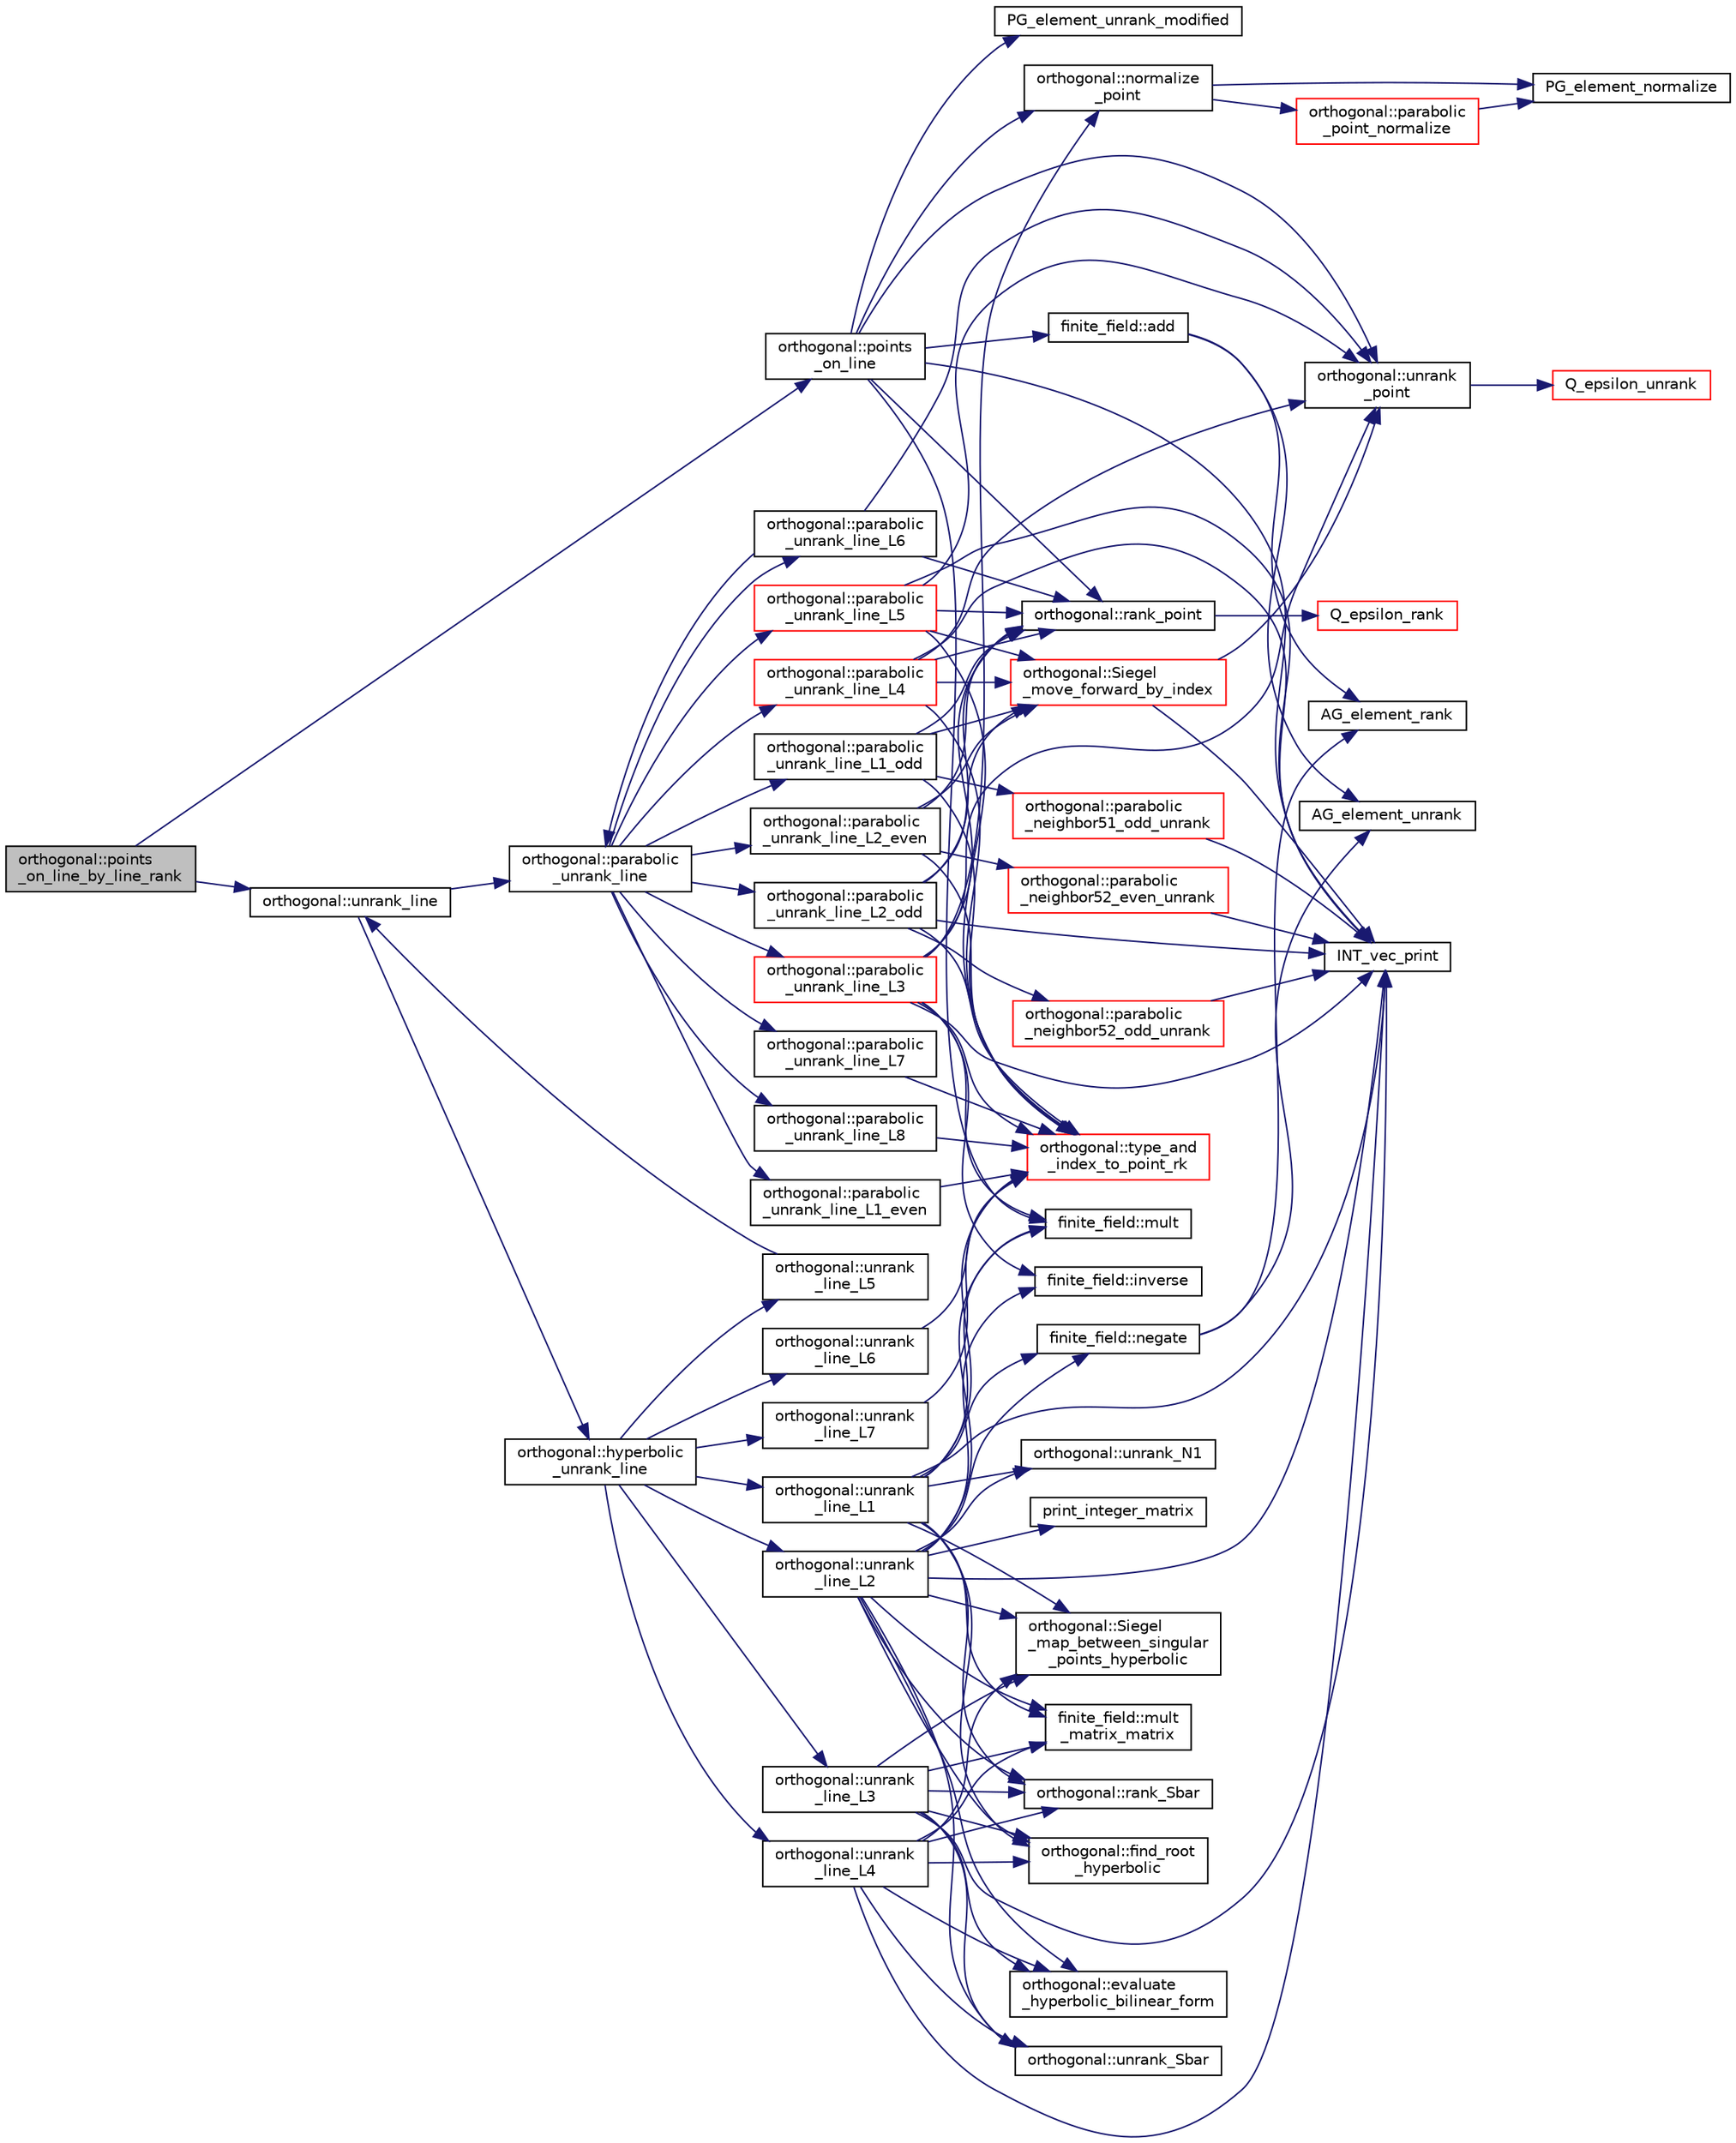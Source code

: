 digraph "orthogonal::points_on_line_by_line_rank"
{
  edge [fontname="Helvetica",fontsize="10",labelfontname="Helvetica",labelfontsize="10"];
  node [fontname="Helvetica",fontsize="10",shape=record];
  rankdir="LR";
  Node36667 [label="orthogonal::points\l_on_line_by_line_rank",height=0.2,width=0.4,color="black", fillcolor="grey75", style="filled", fontcolor="black"];
  Node36667 -> Node36668 [color="midnightblue",fontsize="10",style="solid",fontname="Helvetica"];
  Node36668 [label="orthogonal::unrank_line",height=0.2,width=0.4,color="black", fillcolor="white", style="filled",URL="$d7/daa/classorthogonal.html#a27fec576f6e11b80dd4503fa3cf7611e"];
  Node36668 -> Node36669 [color="midnightblue",fontsize="10",style="solid",fontname="Helvetica"];
  Node36669 [label="orthogonal::hyperbolic\l_unrank_line",height=0.2,width=0.4,color="black", fillcolor="white", style="filled",URL="$d7/daa/classorthogonal.html#a94952194cdcc478feb676e97e2e272f2"];
  Node36669 -> Node36670 [color="midnightblue",fontsize="10",style="solid",fontname="Helvetica"];
  Node36670 [label="orthogonal::unrank\l_line_L1",height=0.2,width=0.4,color="black", fillcolor="white", style="filled",URL="$d7/daa/classorthogonal.html#aca204928ad9c6c2d9e9afe2ea5af6d60"];
  Node36670 -> Node36671 [color="midnightblue",fontsize="10",style="solid",fontname="Helvetica"];
  Node36671 [label="orthogonal::type_and\l_index_to_point_rk",height=0.2,width=0.4,color="red", fillcolor="white", style="filled",URL="$d7/daa/classorthogonal.html#a319ef460cdfe3247d336c3fb482901eb"];
  Node36670 -> Node36722 [color="midnightblue",fontsize="10",style="solid",fontname="Helvetica"];
  Node36722 [label="orthogonal::unrank_N1",height=0.2,width=0.4,color="black", fillcolor="white", style="filled",URL="$d7/daa/classorthogonal.html#ac39ac9cea140f569c2b78ad01310b4b6"];
  Node36670 -> Node36704 [color="midnightblue",fontsize="10",style="solid",fontname="Helvetica"];
  Node36704 [label="INT_vec_print",height=0.2,width=0.4,color="black", fillcolor="white", style="filled",URL="$df/dbf/sajeeb_8_c.html#a79a5901af0b47dd0d694109543c027fe"];
  Node36670 -> Node36726 [color="midnightblue",fontsize="10",style="solid",fontname="Helvetica"];
  Node36726 [label="finite_field::mult",height=0.2,width=0.4,color="black", fillcolor="white", style="filled",URL="$df/d5a/classfinite__field.html#a24fb5917aa6d4d656fd855b7f44a13b0"];
  Node36670 -> Node36734 [color="midnightblue",fontsize="10",style="solid",fontname="Helvetica"];
  Node36734 [label="orthogonal::find_root\l_hyperbolic",height=0.2,width=0.4,color="black", fillcolor="white", style="filled",URL="$d7/daa/classorthogonal.html#a4cb66d7aec283cd032a99cb9b2b9992d"];
  Node36670 -> Node36735 [color="midnightblue",fontsize="10",style="solid",fontname="Helvetica"];
  Node36735 [label="orthogonal::Siegel\l_map_between_singular\l_points_hyperbolic",height=0.2,width=0.4,color="black", fillcolor="white", style="filled",URL="$d7/daa/classorthogonal.html#a5ee80bd3a8fb9799d248ade8fd7b20b3"];
  Node36670 -> Node36736 [color="midnightblue",fontsize="10",style="solid",fontname="Helvetica"];
  Node36736 [label="finite_field::mult\l_matrix_matrix",height=0.2,width=0.4,color="black", fillcolor="white", style="filled",URL="$df/d5a/classfinite__field.html#a5e28706b815838d0ec34de1fa74bc3c4"];
  Node36670 -> Node36732 [color="midnightblue",fontsize="10",style="solid",fontname="Helvetica"];
  Node36732 [label="finite_field::negate",height=0.2,width=0.4,color="black", fillcolor="white", style="filled",URL="$df/d5a/classfinite__field.html#aa9d798298f25d4a9262b5bc5f1733e31"];
  Node36732 -> Node36728 [color="midnightblue",fontsize="10",style="solid",fontname="Helvetica"];
  Node36728 [label="AG_element_unrank",height=0.2,width=0.4,color="black", fillcolor="white", style="filled",URL="$d4/d67/geometry_8h.html#a4a33b86c87b2879b97cfa1327abe2885"];
  Node36732 -> Node36729 [color="midnightblue",fontsize="10",style="solid",fontname="Helvetica"];
  Node36729 [label="AG_element_rank",height=0.2,width=0.4,color="black", fillcolor="white", style="filled",URL="$d4/d67/geometry_8h.html#ab2ac908d07dd8038fd996e26bdc75c17"];
  Node36670 -> Node36737 [color="midnightblue",fontsize="10",style="solid",fontname="Helvetica"];
  Node36737 [label="orthogonal::rank_Sbar",height=0.2,width=0.4,color="black", fillcolor="white", style="filled",URL="$d7/daa/classorthogonal.html#aea0a2cc174275eea357b9a68f277e970"];
  Node36669 -> Node36738 [color="midnightblue",fontsize="10",style="solid",fontname="Helvetica"];
  Node36738 [label="orthogonal::unrank\l_line_L2",height=0.2,width=0.4,color="black", fillcolor="white", style="filled",URL="$d7/daa/classorthogonal.html#abb7883ab6e8726606f8b82094d1181a5"];
  Node36738 -> Node36724 [color="midnightblue",fontsize="10",style="solid",fontname="Helvetica"];
  Node36724 [label="orthogonal::unrank_Sbar",height=0.2,width=0.4,color="black", fillcolor="white", style="filled",URL="$d7/daa/classorthogonal.html#af5dc4e991f79be6bfdce4325648e037a"];
  Node36738 -> Node36704 [color="midnightblue",fontsize="10",style="solid",fontname="Helvetica"];
  Node36738 -> Node36737 [color="midnightblue",fontsize="10",style="solid",fontname="Helvetica"];
  Node36738 -> Node36732 [color="midnightblue",fontsize="10",style="solid",fontname="Helvetica"];
  Node36738 -> Node36726 [color="midnightblue",fontsize="10",style="solid",fontname="Helvetica"];
  Node36738 -> Node36722 [color="midnightblue",fontsize="10",style="solid",fontname="Helvetica"];
  Node36738 -> Node36734 [color="midnightblue",fontsize="10",style="solid",fontname="Helvetica"];
  Node36738 -> Node36735 [color="midnightblue",fontsize="10",style="solid",fontname="Helvetica"];
  Node36738 -> Node36739 [color="midnightblue",fontsize="10",style="solid",fontname="Helvetica"];
  Node36739 [label="print_integer_matrix",height=0.2,width=0.4,color="black", fillcolor="white", style="filled",URL="$d5/db4/io__and__os_8h.html#ab4d187a9b89a64102b971201b789b653"];
  Node36738 -> Node36736 [color="midnightblue",fontsize="10",style="solid",fontname="Helvetica"];
  Node36738 -> Node36740 [color="midnightblue",fontsize="10",style="solid",fontname="Helvetica"];
  Node36740 [label="orthogonal::evaluate\l_hyperbolic_bilinear_form",height=0.2,width=0.4,color="black", fillcolor="white", style="filled",URL="$d7/daa/classorthogonal.html#a839dc01b1c59a23b054ccf70c00cc9c9"];
  Node36738 -> Node36720 [color="midnightblue",fontsize="10",style="solid",fontname="Helvetica"];
  Node36720 [label="finite_field::inverse",height=0.2,width=0.4,color="black", fillcolor="white", style="filled",URL="$df/d5a/classfinite__field.html#a69f2a12c01e70b7ce2d115c5221c9cdd"];
  Node36669 -> Node36741 [color="midnightblue",fontsize="10",style="solid",fontname="Helvetica"];
  Node36741 [label="orthogonal::unrank\l_line_L3",height=0.2,width=0.4,color="black", fillcolor="white", style="filled",URL="$d7/daa/classorthogonal.html#a3546eded4c93131b31df43de26a08991"];
  Node36741 -> Node36724 [color="midnightblue",fontsize="10",style="solid",fontname="Helvetica"];
  Node36741 -> Node36704 [color="midnightblue",fontsize="10",style="solid",fontname="Helvetica"];
  Node36741 -> Node36734 [color="midnightblue",fontsize="10",style="solid",fontname="Helvetica"];
  Node36741 -> Node36735 [color="midnightblue",fontsize="10",style="solid",fontname="Helvetica"];
  Node36741 -> Node36736 [color="midnightblue",fontsize="10",style="solid",fontname="Helvetica"];
  Node36741 -> Node36740 [color="midnightblue",fontsize="10",style="solid",fontname="Helvetica"];
  Node36741 -> Node36737 [color="midnightblue",fontsize="10",style="solid",fontname="Helvetica"];
  Node36669 -> Node36742 [color="midnightblue",fontsize="10",style="solid",fontname="Helvetica"];
  Node36742 [label="orthogonal::unrank\l_line_L4",height=0.2,width=0.4,color="black", fillcolor="white", style="filled",URL="$d7/daa/classorthogonal.html#ab207c36ebccd5b91981d678a56ffd9eb"];
  Node36742 -> Node36724 [color="midnightblue",fontsize="10",style="solid",fontname="Helvetica"];
  Node36742 -> Node36704 [color="midnightblue",fontsize="10",style="solid",fontname="Helvetica"];
  Node36742 -> Node36734 [color="midnightblue",fontsize="10",style="solid",fontname="Helvetica"];
  Node36742 -> Node36735 [color="midnightblue",fontsize="10",style="solid",fontname="Helvetica"];
  Node36742 -> Node36736 [color="midnightblue",fontsize="10",style="solid",fontname="Helvetica"];
  Node36742 -> Node36740 [color="midnightblue",fontsize="10",style="solid",fontname="Helvetica"];
  Node36742 -> Node36737 [color="midnightblue",fontsize="10",style="solid",fontname="Helvetica"];
  Node36669 -> Node36743 [color="midnightblue",fontsize="10",style="solid",fontname="Helvetica"];
  Node36743 [label="orthogonal::unrank\l_line_L5",height=0.2,width=0.4,color="black", fillcolor="white", style="filled",URL="$d7/daa/classorthogonal.html#a64148a40b356447a00d985789ad74c82"];
  Node36743 -> Node36668 [color="midnightblue",fontsize="10",style="solid",fontname="Helvetica"];
  Node36669 -> Node36744 [color="midnightblue",fontsize="10",style="solid",fontname="Helvetica"];
  Node36744 [label="orthogonal::unrank\l_line_L6",height=0.2,width=0.4,color="black", fillcolor="white", style="filled",URL="$d7/daa/classorthogonal.html#a91145776fc4185d7277ddf019064f7ea"];
  Node36744 -> Node36671 [color="midnightblue",fontsize="10",style="solid",fontname="Helvetica"];
  Node36669 -> Node36745 [color="midnightblue",fontsize="10",style="solid",fontname="Helvetica"];
  Node36745 [label="orthogonal::unrank\l_line_L7",height=0.2,width=0.4,color="black", fillcolor="white", style="filled",URL="$d7/daa/classorthogonal.html#a6dbd5481e532a8f7232acded49f5c05e"];
  Node36745 -> Node36671 [color="midnightblue",fontsize="10",style="solid",fontname="Helvetica"];
  Node36668 -> Node36746 [color="midnightblue",fontsize="10",style="solid",fontname="Helvetica"];
  Node36746 [label="orthogonal::parabolic\l_unrank_line",height=0.2,width=0.4,color="black", fillcolor="white", style="filled",URL="$d7/daa/classorthogonal.html#a449cc51a62e11b8699befe951b0f8a4c"];
  Node36746 -> Node36747 [color="midnightblue",fontsize="10",style="solid",fontname="Helvetica"];
  Node36747 [label="orthogonal::parabolic\l_unrank_line_L1_even",height=0.2,width=0.4,color="black", fillcolor="white", style="filled",URL="$d7/daa/classorthogonal.html#a83a57c7023d5a61881d39f00f7717d8b"];
  Node36747 -> Node36671 [color="midnightblue",fontsize="10",style="solid",fontname="Helvetica"];
  Node36746 -> Node36748 [color="midnightblue",fontsize="10",style="solid",fontname="Helvetica"];
  Node36748 [label="orthogonal::parabolic\l_unrank_line_L1_odd",height=0.2,width=0.4,color="black", fillcolor="white", style="filled",URL="$d7/daa/classorthogonal.html#af59966fe1bb32196deaafbe6849fdeb1"];
  Node36748 -> Node36671 [color="midnightblue",fontsize="10",style="solid",fontname="Helvetica"];
  Node36748 -> Node36749 [color="midnightblue",fontsize="10",style="solid",fontname="Helvetica"];
  Node36749 [label="orthogonal::parabolic\l_neighbor51_odd_unrank",height=0.2,width=0.4,color="red", fillcolor="white", style="filled",URL="$d7/daa/classorthogonal.html#a302082ae3d38f0a1bf150f1ac5e46942"];
  Node36749 -> Node36704 [color="midnightblue",fontsize="10",style="solid",fontname="Helvetica"];
  Node36748 -> Node36750 [color="midnightblue",fontsize="10",style="solid",fontname="Helvetica"];
  Node36750 [label="orthogonal::Siegel\l_move_forward_by_index",height=0.2,width=0.4,color="red", fillcolor="white", style="filled",URL="$d7/daa/classorthogonal.html#a606e885cb85b824bcda44154a3cfbfe8"];
  Node36750 -> Node36674 [color="midnightblue",fontsize="10",style="solid",fontname="Helvetica"];
  Node36674 [label="orthogonal::unrank\l_point",height=0.2,width=0.4,color="black", fillcolor="white", style="filled",URL="$d7/daa/classorthogonal.html#ab655117100f7c66c19817b84ac5ac0a0"];
  Node36674 -> Node36675 [color="midnightblue",fontsize="10",style="solid",fontname="Helvetica"];
  Node36675 [label="Q_epsilon_unrank",height=0.2,width=0.4,color="red", fillcolor="white", style="filled",URL="$d4/d67/geometry_8h.html#af162c4d30d4a6528299e37551c353e7b"];
  Node36750 -> Node36704 [color="midnightblue",fontsize="10",style="solid",fontname="Helvetica"];
  Node36748 -> Node36696 [color="midnightblue",fontsize="10",style="solid",fontname="Helvetica"];
  Node36696 [label="orthogonal::rank_point",height=0.2,width=0.4,color="black", fillcolor="white", style="filled",URL="$d7/daa/classorthogonal.html#adb4f1528590a804b3c011a68c9ebf655"];
  Node36696 -> Node36697 [color="midnightblue",fontsize="10",style="solid",fontname="Helvetica"];
  Node36697 [label="Q_epsilon_rank",height=0.2,width=0.4,color="red", fillcolor="white", style="filled",URL="$d4/d67/geometry_8h.html#a0949e1151174e2988aa697cb31942e97"];
  Node36746 -> Node36775 [color="midnightblue",fontsize="10",style="solid",fontname="Helvetica"];
  Node36775 [label="orthogonal::parabolic\l_unrank_line_L2_even",height=0.2,width=0.4,color="black", fillcolor="white", style="filled",URL="$d7/daa/classorthogonal.html#a57a7ad0d16ea67c0636c9f179eeed5d1"];
  Node36775 -> Node36671 [color="midnightblue",fontsize="10",style="solid",fontname="Helvetica"];
  Node36775 -> Node36776 [color="midnightblue",fontsize="10",style="solid",fontname="Helvetica"];
  Node36776 [label="orthogonal::parabolic\l_neighbor52_even_unrank",height=0.2,width=0.4,color="red", fillcolor="white", style="filled",URL="$d7/daa/classorthogonal.html#a3d73df62e2289e2e0728d93af3115e5b"];
  Node36776 -> Node36704 [color="midnightblue",fontsize="10",style="solid",fontname="Helvetica"];
  Node36775 -> Node36750 [color="midnightblue",fontsize="10",style="solid",fontname="Helvetica"];
  Node36775 -> Node36696 [color="midnightblue",fontsize="10",style="solid",fontname="Helvetica"];
  Node36746 -> Node36777 [color="midnightblue",fontsize="10",style="solid",fontname="Helvetica"];
  Node36777 [label="orthogonal::parabolic\l_unrank_line_L2_odd",height=0.2,width=0.4,color="black", fillcolor="white", style="filled",URL="$d7/daa/classorthogonal.html#a9ab8a29daee27c60803e2bf5026a9a9e"];
  Node36777 -> Node36671 [color="midnightblue",fontsize="10",style="solid",fontname="Helvetica"];
  Node36777 -> Node36778 [color="midnightblue",fontsize="10",style="solid",fontname="Helvetica"];
  Node36778 [label="orthogonal::parabolic\l_neighbor52_odd_unrank",height=0.2,width=0.4,color="red", fillcolor="white", style="filled",URL="$d7/daa/classorthogonal.html#afc96de048809a0c64c28ecfe16a00221"];
  Node36778 -> Node36704 [color="midnightblue",fontsize="10",style="solid",fontname="Helvetica"];
  Node36777 -> Node36750 [color="midnightblue",fontsize="10",style="solid",fontname="Helvetica"];
  Node36777 -> Node36704 [color="midnightblue",fontsize="10",style="solid",fontname="Helvetica"];
  Node36777 -> Node36696 [color="midnightblue",fontsize="10",style="solid",fontname="Helvetica"];
  Node36746 -> Node36779 [color="midnightblue",fontsize="10",style="solid",fontname="Helvetica"];
  Node36779 [label="orthogonal::parabolic\l_unrank_line_L3",height=0.2,width=0.4,color="red", fillcolor="white", style="filled",URL="$d7/daa/classorthogonal.html#ae1edfba289a03ed4d383514c2b0dc4b7"];
  Node36779 -> Node36671 [color="midnightblue",fontsize="10",style="solid",fontname="Helvetica"];
  Node36779 -> Node36674 [color="midnightblue",fontsize="10",style="solid",fontname="Helvetica"];
  Node36779 -> Node36704 [color="midnightblue",fontsize="10",style="solid",fontname="Helvetica"];
  Node36779 -> Node36726 [color="midnightblue",fontsize="10",style="solid",fontname="Helvetica"];
  Node36779 -> Node36720 [color="midnightblue",fontsize="10",style="solid",fontname="Helvetica"];
  Node36779 -> Node36782 [color="midnightblue",fontsize="10",style="solid",fontname="Helvetica"];
  Node36782 [label="orthogonal::normalize\l_point",height=0.2,width=0.4,color="black", fillcolor="white", style="filled",URL="$d7/daa/classorthogonal.html#a1f3776fdc50b810a0a0fcee692fb154f"];
  Node36782 -> Node36708 [color="midnightblue",fontsize="10",style="solid",fontname="Helvetica"];
  Node36708 [label="PG_element_normalize",height=0.2,width=0.4,color="black", fillcolor="white", style="filled",URL="$d4/d67/geometry_8h.html#a5a4c3c1158bad6bab0d786c616bd0996"];
  Node36782 -> Node36783 [color="midnightblue",fontsize="10",style="solid",fontname="Helvetica"];
  Node36783 [label="orthogonal::parabolic\l_point_normalize",height=0.2,width=0.4,color="red", fillcolor="white", style="filled",URL="$d7/daa/classorthogonal.html#a2a705e8d2729a3fa15663084d2bb8ab8"];
  Node36783 -> Node36708 [color="midnightblue",fontsize="10",style="solid",fontname="Helvetica"];
  Node36779 -> Node36696 [color="midnightblue",fontsize="10",style="solid",fontname="Helvetica"];
  Node36746 -> Node36784 [color="midnightblue",fontsize="10",style="solid",fontname="Helvetica"];
  Node36784 [label="orthogonal::parabolic\l_unrank_line_L4",height=0.2,width=0.4,color="red", fillcolor="white", style="filled",URL="$d7/daa/classorthogonal.html#a6a30b6c7f59498ad8c7f2bec7c78d2ff"];
  Node36784 -> Node36671 [color="midnightblue",fontsize="10",style="solid",fontname="Helvetica"];
  Node36784 -> Node36750 [color="midnightblue",fontsize="10",style="solid",fontname="Helvetica"];
  Node36784 -> Node36696 [color="midnightblue",fontsize="10",style="solid",fontname="Helvetica"];
  Node36784 -> Node36674 [color="midnightblue",fontsize="10",style="solid",fontname="Helvetica"];
  Node36784 -> Node36704 [color="midnightblue",fontsize="10",style="solid",fontname="Helvetica"];
  Node36746 -> Node36786 [color="midnightblue",fontsize="10",style="solid",fontname="Helvetica"];
  Node36786 [label="orthogonal::parabolic\l_unrank_line_L5",height=0.2,width=0.4,color="red", fillcolor="white", style="filled",URL="$d7/daa/classorthogonal.html#a77831b97ebbbc5d8103c5e7e0edfeb9b"];
  Node36786 -> Node36671 [color="midnightblue",fontsize="10",style="solid",fontname="Helvetica"];
  Node36786 -> Node36750 [color="midnightblue",fontsize="10",style="solid",fontname="Helvetica"];
  Node36786 -> Node36696 [color="midnightblue",fontsize="10",style="solid",fontname="Helvetica"];
  Node36786 -> Node36674 [color="midnightblue",fontsize="10",style="solid",fontname="Helvetica"];
  Node36786 -> Node36704 [color="midnightblue",fontsize="10",style="solid",fontname="Helvetica"];
  Node36746 -> Node36788 [color="midnightblue",fontsize="10",style="solid",fontname="Helvetica"];
  Node36788 [label="orthogonal::parabolic\l_unrank_line_L6",height=0.2,width=0.4,color="black", fillcolor="white", style="filled",URL="$d7/daa/classorthogonal.html#a3fecd8b43b3e09d6b35e550850b11d56"];
  Node36788 -> Node36746 [color="midnightblue",fontsize="10",style="solid",fontname="Helvetica"];
  Node36788 -> Node36674 [color="midnightblue",fontsize="10",style="solid",fontname="Helvetica"];
  Node36788 -> Node36696 [color="midnightblue",fontsize="10",style="solid",fontname="Helvetica"];
  Node36746 -> Node36789 [color="midnightblue",fontsize="10",style="solid",fontname="Helvetica"];
  Node36789 [label="orthogonal::parabolic\l_unrank_line_L7",height=0.2,width=0.4,color="black", fillcolor="white", style="filled",URL="$d7/daa/classorthogonal.html#af37feffb93b694bd8b9f5ff5f8bdd4eb"];
  Node36789 -> Node36671 [color="midnightblue",fontsize="10",style="solid",fontname="Helvetica"];
  Node36746 -> Node36790 [color="midnightblue",fontsize="10",style="solid",fontname="Helvetica"];
  Node36790 [label="orthogonal::parabolic\l_unrank_line_L8",height=0.2,width=0.4,color="black", fillcolor="white", style="filled",URL="$d7/daa/classorthogonal.html#a97e23bbc8eb995d6ee0dba00f2b0d34f"];
  Node36790 -> Node36671 [color="midnightblue",fontsize="10",style="solid",fontname="Helvetica"];
  Node36667 -> Node36791 [color="midnightblue",fontsize="10",style="solid",fontname="Helvetica"];
  Node36791 [label="orthogonal::points\l_on_line",height=0.2,width=0.4,color="black", fillcolor="white", style="filled",URL="$d7/daa/classorthogonal.html#afe1cc564902cc557d4d4d2ff85ee6839"];
  Node36791 -> Node36674 [color="midnightblue",fontsize="10",style="solid",fontname="Helvetica"];
  Node36791 -> Node36704 [color="midnightblue",fontsize="10",style="solid",fontname="Helvetica"];
  Node36791 -> Node36792 [color="midnightblue",fontsize="10",style="solid",fontname="Helvetica"];
  Node36792 [label="PG_element_unrank_modified",height=0.2,width=0.4,color="black", fillcolor="white", style="filled",URL="$d4/d67/geometry_8h.html#a83ae9b605d496f6a90345303f6efae64"];
  Node36791 -> Node36726 [color="midnightblue",fontsize="10",style="solid",fontname="Helvetica"];
  Node36791 -> Node36727 [color="midnightblue",fontsize="10",style="solid",fontname="Helvetica"];
  Node36727 [label="finite_field::add",height=0.2,width=0.4,color="black", fillcolor="white", style="filled",URL="$df/d5a/classfinite__field.html#a8f12328a27500f3c7be0c849ebbc9d14"];
  Node36727 -> Node36728 [color="midnightblue",fontsize="10",style="solid",fontname="Helvetica"];
  Node36727 -> Node36729 [color="midnightblue",fontsize="10",style="solid",fontname="Helvetica"];
  Node36791 -> Node36782 [color="midnightblue",fontsize="10",style="solid",fontname="Helvetica"];
  Node36791 -> Node36696 [color="midnightblue",fontsize="10",style="solid",fontname="Helvetica"];
}
